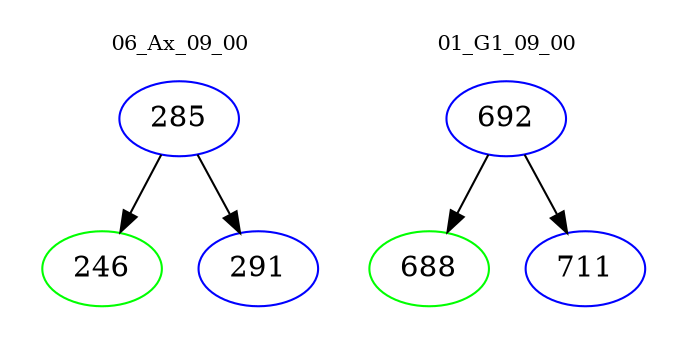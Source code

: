digraph{
subgraph cluster_0 {
color = white
label = "06_Ax_09_00";
fontsize=10;
T0_285 [label="285", color="blue"]
T0_285 -> T0_246 [color="black"]
T0_246 [label="246", color="green"]
T0_285 -> T0_291 [color="black"]
T0_291 [label="291", color="blue"]
}
subgraph cluster_1 {
color = white
label = "01_G1_09_00";
fontsize=10;
T1_692 [label="692", color="blue"]
T1_692 -> T1_688 [color="black"]
T1_688 [label="688", color="green"]
T1_692 -> T1_711 [color="black"]
T1_711 [label="711", color="blue"]
}
}
